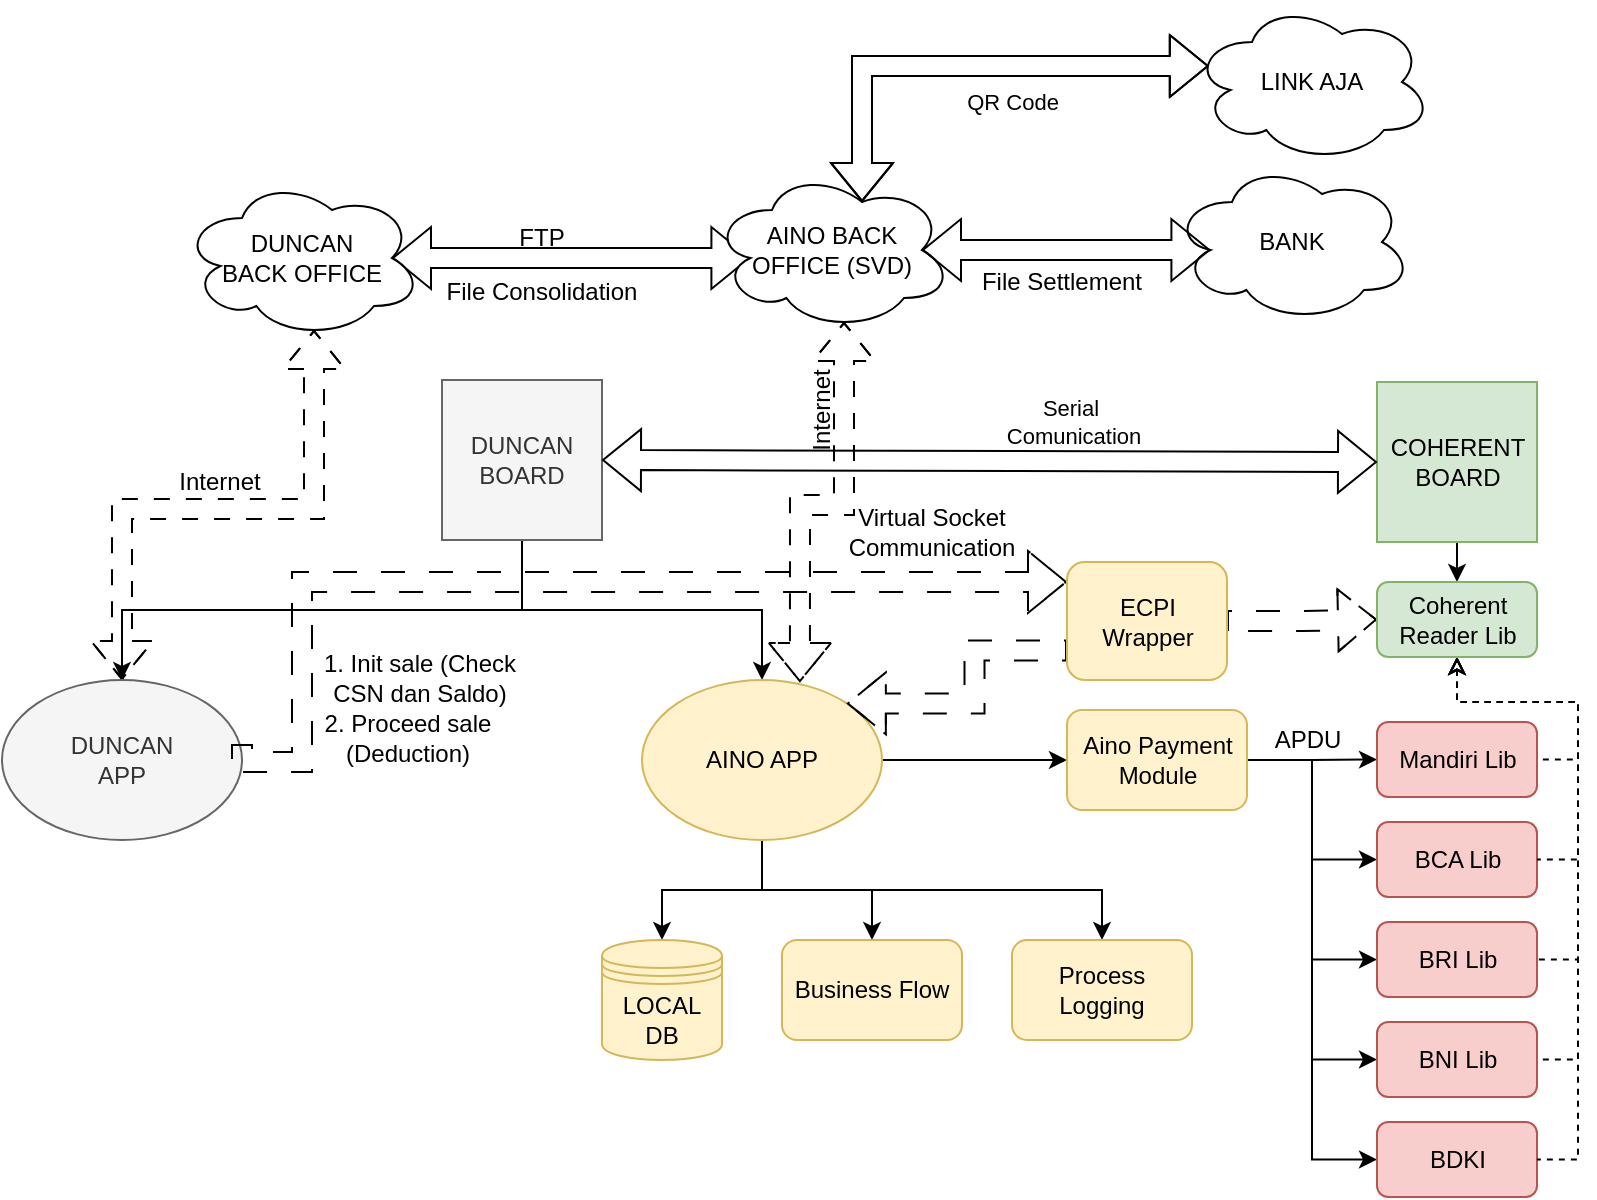 <mxfile version="20.8.18" type="github" pages="2">
  <diagram name="Arsitektur" id="w2Bk5KoGZhnGjairzhCH">
    <mxGraphModel dx="1730" dy="459" grid="1" gridSize="10" guides="1" tooltips="1" connect="1" arrows="1" fold="1" page="1" pageScale="1" pageWidth="850" pageHeight="1100" math="0" shadow="0">
      <root>
        <mxCell id="0" />
        <mxCell id="1" parent="0" />
        <mxCell id="xAhQwwV3kyDmJ1LG9re3-2" style="edgeStyle=orthogonalEdgeStyle;shape=flexArrow;rounded=0;orthogonalLoop=1;jettySize=auto;html=1;exitX=0.55;exitY=0.95;exitDx=0;exitDy=0;exitPerimeter=0;dashed=1;dashPattern=8 8;strokeColor=default;startArrow=block;startFill=0;endArrow=block;endFill=0;" edge="1" parent="1" source="NlayDABv6sN1QFwKLQ2G-1" target="NlayDABv6sN1QFwKLQ2G-12">
          <mxGeometry relative="1" as="geometry" />
        </mxCell>
        <mxCell id="xAhQwwV3kyDmJ1LG9re3-3" style="edgeStyle=orthogonalEdgeStyle;shape=flexArrow;rounded=0;orthogonalLoop=1;jettySize=auto;html=1;exitX=0.875;exitY=0.5;exitDx=0;exitDy=0;exitPerimeter=0;entryX=0.16;entryY=0.55;entryDx=0;entryDy=0;entryPerimeter=0;strokeColor=default;startArrow=block;startFill=0;endArrow=block;endFill=0;" edge="1" parent="1" source="NlayDABv6sN1QFwKLQ2G-1" target="NlayDABv6sN1QFwKLQ2G-2">
          <mxGeometry relative="1" as="geometry" />
        </mxCell>
        <mxCell id="NlayDABv6sN1QFwKLQ2G-1" value="&lt;div&gt;DUNCAN&lt;/div&gt;&lt;div&gt;BACK OFFICE&lt;/div&gt;" style="ellipse;shape=cloud;whiteSpace=wrap;html=1;" vertex="1" parent="1">
          <mxGeometry x="30" y="98" width="120" height="80" as="geometry" />
        </mxCell>
        <mxCell id="xAhQwwV3kyDmJ1LG9re3-1" style="edgeStyle=orthogonalEdgeStyle;shape=flexArrow;rounded=0;orthogonalLoop=1;jettySize=auto;html=1;exitX=0.55;exitY=0.95;exitDx=0;exitDy=0;exitPerimeter=0;entryX=0.658;entryY=0.013;entryDx=0;entryDy=0;entryPerimeter=0;strokeColor=default;startArrow=block;startFill=0;endArrow=block;endFill=0;dashed=1;dashPattern=8 8;" edge="1" parent="1" source="NlayDABv6sN1QFwKLQ2G-2" target="NlayDABv6sN1QFwKLQ2G-16">
          <mxGeometry relative="1" as="geometry" />
        </mxCell>
        <mxCell id="NlayDABv6sN1QFwKLQ2G-2" value="&lt;div&gt;AINO BACK&lt;/div&gt;&lt;div&gt;OFFICE (SVD)&lt;/div&gt;" style="ellipse;shape=cloud;whiteSpace=wrap;html=1;" vertex="1" parent="1">
          <mxGeometry x="295" y="94" width="120" height="80" as="geometry" />
        </mxCell>
        <mxCell id="NlayDABv6sN1QFwKLQ2G-4" value="&lt;div&gt;FTP&lt;/div&gt;" style="text;html=1;strokeColor=none;fillColor=none;align=center;verticalAlign=middle;whiteSpace=wrap;rounded=0;" vertex="1" parent="1">
          <mxGeometry x="180" y="113" width="60" height="30" as="geometry" />
        </mxCell>
        <mxCell id="NlayDABv6sN1QFwKLQ2G-5" value="&lt;div&gt;File Consolidation&lt;/div&gt;" style="text;html=1;strokeColor=none;fillColor=none;align=center;verticalAlign=middle;whiteSpace=wrap;rounded=0;" vertex="1" parent="1">
          <mxGeometry x="160" y="140" width="100" height="30" as="geometry" />
        </mxCell>
        <mxCell id="NlayDABv6sN1QFwKLQ2G-6" style="edgeStyle=orthogonalEdgeStyle;rounded=0;orthogonalLoop=1;jettySize=auto;html=1;exitX=0.5;exitY=1;exitDx=0;exitDy=0;entryX=0.5;entryY=0;entryDx=0;entryDy=0;" edge="1" parent="1" source="NlayDABv6sN1QFwKLQ2G-8" target="NlayDABv6sN1QFwKLQ2G-12">
          <mxGeometry relative="1" as="geometry" />
        </mxCell>
        <mxCell id="NlayDABv6sN1QFwKLQ2G-7" style="edgeStyle=orthogonalEdgeStyle;rounded=0;orthogonalLoop=1;jettySize=auto;html=1;exitX=0.5;exitY=1;exitDx=0;exitDy=0;entryX=0.5;entryY=0;entryDx=0;entryDy=0;" edge="1" parent="1" source="NlayDABv6sN1QFwKLQ2G-8" target="NlayDABv6sN1QFwKLQ2G-16">
          <mxGeometry relative="1" as="geometry" />
        </mxCell>
        <mxCell id="NlayDABv6sN1QFwKLQ2G-8" value="&lt;div&gt;DUNCAN&lt;/div&gt;&lt;div&gt;BOARD&lt;/div&gt;" style="whiteSpace=wrap;html=1;aspect=fixed;fillColor=#f5f5f5;fontColor=#333333;strokeColor=#666666;" vertex="1" parent="1">
          <mxGeometry x="160" y="199" width="80" height="80" as="geometry" />
        </mxCell>
        <mxCell id="NlayDABv6sN1QFwKLQ2G-66" style="edgeStyle=orthogonalEdgeStyle;rounded=0;orthogonalLoop=1;jettySize=auto;html=1;exitX=0.5;exitY=1;exitDx=0;exitDy=0;dashed=1;dashPattern=12 12;strokeColor=default;" edge="1" parent="1" source="NlayDABv6sN1QFwKLQ2G-11" target="NlayDABv6sN1QFwKLQ2G-63">
          <mxGeometry relative="1" as="geometry" />
        </mxCell>
        <mxCell id="NlayDABv6sN1QFwKLQ2G-11" value="&lt;div&gt;COHERENT&lt;/div&gt;&lt;div&gt;BOARD&lt;/div&gt;" style="whiteSpace=wrap;html=1;aspect=fixed;fillColor=#d5e8d4;strokeColor=#82b366;" vertex="1" parent="1">
          <mxGeometry x="627.5" y="200" width="80" height="80" as="geometry" />
        </mxCell>
        <mxCell id="NlayDABv6sN1QFwKLQ2G-12" value="DUNCAN&lt;br&gt;APP" style="ellipse;whiteSpace=wrap;html=1;fillColor=#f5f5f5;fontColor=#333333;strokeColor=#666666;" vertex="1" parent="1">
          <mxGeometry x="-60" y="349" width="120" height="80" as="geometry" />
        </mxCell>
        <mxCell id="NlayDABv6sN1QFwKLQ2G-13" style="edgeStyle=orthogonalEdgeStyle;rounded=0;orthogonalLoop=1;jettySize=auto;html=1;exitX=0.5;exitY=1;exitDx=0;exitDy=0;" edge="1" parent="1" source="NlayDABv6sN1QFwKLQ2G-16" target="NlayDABv6sN1QFwKLQ2G-17">
          <mxGeometry relative="1" as="geometry" />
        </mxCell>
        <mxCell id="NlayDABv6sN1QFwKLQ2G-14" style="edgeStyle=orthogonalEdgeStyle;rounded=0;orthogonalLoop=1;jettySize=auto;html=1;exitX=0.5;exitY=1;exitDx=0;exitDy=0;" edge="1" parent="1" source="NlayDABv6sN1QFwKLQ2G-16" target="NlayDABv6sN1QFwKLQ2G-18">
          <mxGeometry relative="1" as="geometry" />
        </mxCell>
        <mxCell id="NlayDABv6sN1QFwKLQ2G-15" style="edgeStyle=orthogonalEdgeStyle;rounded=0;orthogonalLoop=1;jettySize=auto;html=1;exitX=0.5;exitY=1;exitDx=0;exitDy=0;" edge="1" parent="1" source="NlayDABv6sN1QFwKLQ2G-16" target="NlayDABv6sN1QFwKLQ2G-19">
          <mxGeometry relative="1" as="geometry" />
        </mxCell>
        <mxCell id="NlayDABv6sN1QFwKLQ2G-43" style="edgeStyle=orthogonalEdgeStyle;rounded=0;orthogonalLoop=1;jettySize=auto;html=1;exitX=1;exitY=0.5;exitDx=0;exitDy=0;" edge="1" parent="1" source="NlayDABv6sN1QFwKLQ2G-16" target="NlayDABv6sN1QFwKLQ2G-31">
          <mxGeometry relative="1" as="geometry" />
        </mxCell>
        <mxCell id="NlayDABv6sN1QFwKLQ2G-16" value="&lt;div&gt;AINO APP&lt;/div&gt;" style="ellipse;whiteSpace=wrap;html=1;fillColor=#fff2cc;strokeColor=#d6b656;" vertex="1" parent="1">
          <mxGeometry x="260" y="349" width="120" height="80" as="geometry" />
        </mxCell>
        <mxCell id="NlayDABv6sN1QFwKLQ2G-17" value="&lt;div&gt;LOCAL DB&lt;/div&gt;" style="shape=datastore;whiteSpace=wrap;html=1;fillColor=#fff2cc;strokeColor=#d6b656;" vertex="1" parent="1">
          <mxGeometry x="240" y="479" width="60" height="60" as="geometry" />
        </mxCell>
        <mxCell id="NlayDABv6sN1QFwKLQ2G-18" value="Business Flow" style="rounded=1;whiteSpace=wrap;html=1;fillColor=#fff2cc;strokeColor=#d6b656;" vertex="1" parent="1">
          <mxGeometry x="330" y="479" width="90" height="50" as="geometry" />
        </mxCell>
        <mxCell id="NlayDABv6sN1QFwKLQ2G-19" value="&lt;div&gt;Process&lt;/div&gt;&lt;div&gt;Logging&lt;br&gt;&lt;/div&gt;" style="rounded=1;whiteSpace=wrap;html=1;fillColor=#fff2cc;strokeColor=#d6b656;" vertex="1" parent="1">
          <mxGeometry x="445" y="479" width="90" height="50" as="geometry" />
        </mxCell>
        <mxCell id="NlayDABv6sN1QFwKLQ2G-21" value="Virtual Socket Communication" style="text;html=1;strokeColor=none;fillColor=none;align=center;verticalAlign=middle;whiteSpace=wrap;rounded=0;" vertex="1" parent="1">
          <mxGeometry x="365" y="260" width="80" height="30" as="geometry" />
        </mxCell>
        <mxCell id="NlayDABv6sN1QFwKLQ2G-24" value="" style="shape=flexArrow;endArrow=classic;startArrow=classic;html=1;rounded=0;exitX=1;exitY=0.5;exitDx=0;exitDy=0;entryX=0;entryY=0.5;entryDx=0;entryDy=0;" edge="1" parent="1" source="NlayDABv6sN1QFwKLQ2G-8" target="NlayDABv6sN1QFwKLQ2G-11">
          <mxGeometry width="100" height="100" relative="1" as="geometry">
            <mxPoint x="390" y="329" as="sourcePoint" />
            <mxPoint x="490" y="229" as="targetPoint" />
          </mxGeometry>
        </mxCell>
        <mxCell id="NlayDABv6sN1QFwKLQ2G-25" value="&lt;div&gt;Serial&lt;/div&gt;&amp;nbsp;Comunication" style="edgeLabel;html=1;align=center;verticalAlign=middle;resizable=0;points=[];" vertex="1" connectable="0" parent="NlayDABv6sN1QFwKLQ2G-24">
          <mxGeometry x="0.226" y="-2" relative="1" as="geometry">
            <mxPoint x="-4" y="-22" as="offset" />
          </mxGeometry>
        </mxCell>
        <mxCell id="NlayDABv6sN1QFwKLQ2G-26" style="edgeStyle=orthogonalEdgeStyle;rounded=0;orthogonalLoop=1;jettySize=auto;html=1;exitX=1;exitY=0.5;exitDx=0;exitDy=0;" edge="1" parent="1" source="NlayDABv6sN1QFwKLQ2G-31" target="NlayDABv6sN1QFwKLQ2G-33">
          <mxGeometry relative="1" as="geometry" />
        </mxCell>
        <mxCell id="NlayDABv6sN1QFwKLQ2G-27" style="edgeStyle=orthogonalEdgeStyle;rounded=0;orthogonalLoop=1;jettySize=auto;html=1;exitX=1;exitY=0.5;exitDx=0;exitDy=0;entryX=0;entryY=0.5;entryDx=0;entryDy=0;" edge="1" parent="1" source="NlayDABv6sN1QFwKLQ2G-31" target="NlayDABv6sN1QFwKLQ2G-34">
          <mxGeometry relative="1" as="geometry" />
        </mxCell>
        <mxCell id="NlayDABv6sN1QFwKLQ2G-28" style="edgeStyle=orthogonalEdgeStyle;rounded=0;orthogonalLoop=1;jettySize=auto;html=1;exitX=1;exitY=0.5;exitDx=0;exitDy=0;entryX=0;entryY=0.5;entryDx=0;entryDy=0;" edge="1" parent="1" source="NlayDABv6sN1QFwKLQ2G-31" target="NlayDABv6sN1QFwKLQ2G-35">
          <mxGeometry relative="1" as="geometry" />
        </mxCell>
        <mxCell id="NlayDABv6sN1QFwKLQ2G-29" style="edgeStyle=orthogonalEdgeStyle;rounded=0;orthogonalLoop=1;jettySize=auto;html=1;exitX=1;exitY=0.5;exitDx=0;exitDy=0;entryX=0;entryY=0.5;entryDx=0;entryDy=0;" edge="1" parent="1" source="NlayDABv6sN1QFwKLQ2G-31" target="NlayDABv6sN1QFwKLQ2G-36">
          <mxGeometry relative="1" as="geometry" />
        </mxCell>
        <mxCell id="NlayDABv6sN1QFwKLQ2G-30" style="edgeStyle=orthogonalEdgeStyle;rounded=0;orthogonalLoop=1;jettySize=auto;html=1;exitX=1;exitY=0.5;exitDx=0;exitDy=0;entryX=0;entryY=0.5;entryDx=0;entryDy=0;" edge="1" parent="1" source="NlayDABv6sN1QFwKLQ2G-31" target="NlayDABv6sN1QFwKLQ2G-37">
          <mxGeometry relative="1" as="geometry" />
        </mxCell>
        <mxCell id="NlayDABv6sN1QFwKLQ2G-31" value="&lt;div&gt;Aino Payment&lt;/div&gt;&lt;div&gt;Module&lt;br&gt;&lt;/div&gt;" style="rounded=1;whiteSpace=wrap;html=1;fillColor=#fff2cc;strokeColor=#d6b656;" vertex="1" parent="1">
          <mxGeometry x="472.5" y="364" width="90" height="50" as="geometry" />
        </mxCell>
        <mxCell id="NlayDABv6sN1QFwKLQ2G-65" style="edgeStyle=orthogonalEdgeStyle;shape=flexArrow;rounded=0;orthogonalLoop=1;jettySize=auto;html=1;exitX=1;exitY=0.5;exitDx=0;exitDy=0;entryX=0;entryY=0.5;entryDx=0;entryDy=0;dashed=1;dashPattern=12 12;strokeColor=default;" edge="1" parent="1" source="e-P9x76uE63fHJefqGzV-6" target="NlayDABv6sN1QFwKLQ2G-63">
          <mxGeometry relative="1" as="geometry">
            <mxPoint x="552.5" y="330.25" as="sourcePoint" />
          </mxGeometry>
        </mxCell>
        <mxCell id="NlayDABv6sN1QFwKLQ2G-33" value="Mandiri Lib" style="rounded=1;whiteSpace=wrap;html=1;fillColor=#f8cecc;strokeColor=#b85450;" vertex="1" parent="1">
          <mxGeometry x="627.5" y="370" width="80" height="37.5" as="geometry" />
        </mxCell>
        <mxCell id="NlayDABv6sN1QFwKLQ2G-34" value="BCA Lib" style="rounded=1;whiteSpace=wrap;html=1;fillColor=#f8cecc;strokeColor=#b85450;" vertex="1" parent="1">
          <mxGeometry x="627.5" y="420" width="80" height="37.5" as="geometry" />
        </mxCell>
        <mxCell id="NlayDABv6sN1QFwKLQ2G-35" value="BRI Lib" style="rounded=1;whiteSpace=wrap;html=1;fillColor=#f8cecc;strokeColor=#b85450;" vertex="1" parent="1">
          <mxGeometry x="627.5" y="470" width="80" height="37.5" as="geometry" />
        </mxCell>
        <mxCell id="NlayDABv6sN1QFwKLQ2G-36" value="BNI Lib" style="rounded=1;whiteSpace=wrap;html=1;fillColor=#f8cecc;strokeColor=#b85450;" vertex="1" parent="1">
          <mxGeometry x="627.5" y="520" width="80" height="37.5" as="geometry" />
        </mxCell>
        <mxCell id="NlayDABv6sN1QFwKLQ2G-37" value="&lt;div&gt;BDKI&lt;/div&gt;" style="rounded=1;whiteSpace=wrap;html=1;fillColor=#f8cecc;strokeColor=#b85450;" vertex="1" parent="1">
          <mxGeometry x="627.5" y="570" width="80" height="37.5" as="geometry" />
        </mxCell>
        <mxCell id="NlayDABv6sN1QFwKLQ2G-40" value="BANK" style="ellipse;shape=cloud;whiteSpace=wrap;html=1;" vertex="1" parent="1">
          <mxGeometry x="525" y="90" width="120" height="80" as="geometry" />
        </mxCell>
        <mxCell id="NlayDABv6sN1QFwKLQ2G-41" value="" style="shape=flexArrow;endArrow=classic;startArrow=classic;html=1;rounded=0;entryX=0.16;entryY=0.55;entryDx=0;entryDy=0;entryPerimeter=0;exitX=0.875;exitY=0.5;exitDx=0;exitDy=0;exitPerimeter=0;" edge="1" parent="1" source="NlayDABv6sN1QFwKLQ2G-2" target="NlayDABv6sN1QFwKLQ2G-40">
          <mxGeometry width="100" height="100" relative="1" as="geometry">
            <mxPoint x="337" y="403" as="sourcePoint" />
            <mxPoint x="371" y="180" as="targetPoint" />
          </mxGeometry>
        </mxCell>
        <mxCell id="NlayDABv6sN1QFwKLQ2G-42" value="&lt;div&gt;File Settlement&lt;br&gt;&lt;/div&gt;" style="text;html=1;strokeColor=none;fillColor=none;align=center;verticalAlign=middle;whiteSpace=wrap;rounded=0;" vertex="1" parent="1">
          <mxGeometry x="420" y="135" width="100" height="30" as="geometry" />
        </mxCell>
        <mxCell id="NlayDABv6sN1QFwKLQ2G-68" style="edgeStyle=orthogonalEdgeStyle;rounded=0;orthogonalLoop=1;jettySize=auto;html=1;exitX=0.5;exitY=1;exitDx=0;exitDy=0;entryX=1;entryY=0.5;entryDx=0;entryDy=0;dashed=1;strokeColor=default;startArrow=classic;startFill=0;endArrow=none;endFill=0;" edge="1" parent="1" source="NlayDABv6sN1QFwKLQ2G-63" target="NlayDABv6sN1QFwKLQ2G-33">
          <mxGeometry relative="1" as="geometry">
            <Array as="points">
              <mxPoint x="668" y="360" />
              <mxPoint x="728" y="360" />
              <mxPoint x="728" y="389" />
            </Array>
          </mxGeometry>
        </mxCell>
        <mxCell id="NlayDABv6sN1QFwKLQ2G-70" style="edgeStyle=orthogonalEdgeStyle;rounded=0;orthogonalLoop=1;jettySize=auto;html=1;exitX=0.5;exitY=1;exitDx=0;exitDy=0;entryX=1;entryY=0.5;entryDx=0;entryDy=0;dashed=1;strokeColor=default;startArrow=classic;startFill=0;endArrow=none;endFill=0;" edge="1" parent="1" source="NlayDABv6sN1QFwKLQ2G-63" target="NlayDABv6sN1QFwKLQ2G-34">
          <mxGeometry relative="1" as="geometry">
            <Array as="points">
              <mxPoint x="668" y="360" />
              <mxPoint x="728" y="360" />
              <mxPoint x="728" y="439" />
            </Array>
          </mxGeometry>
        </mxCell>
        <mxCell id="NlayDABv6sN1QFwKLQ2G-71" style="edgeStyle=orthogonalEdgeStyle;rounded=0;orthogonalLoop=1;jettySize=auto;html=1;exitX=0.5;exitY=1;exitDx=0;exitDy=0;entryX=1;entryY=0.5;entryDx=0;entryDy=0;dashed=1;strokeColor=default;startArrow=classic;startFill=0;endArrow=none;endFill=0;" edge="1" parent="1" source="NlayDABv6sN1QFwKLQ2G-63" target="NlayDABv6sN1QFwKLQ2G-35">
          <mxGeometry relative="1" as="geometry">
            <Array as="points">
              <mxPoint x="668" y="360" />
              <mxPoint x="728" y="360" />
              <mxPoint x="728" y="489" />
            </Array>
          </mxGeometry>
        </mxCell>
        <mxCell id="NlayDABv6sN1QFwKLQ2G-72" style="edgeStyle=orthogonalEdgeStyle;rounded=0;orthogonalLoop=1;jettySize=auto;html=1;exitX=0.5;exitY=1;exitDx=0;exitDy=0;entryX=1;entryY=0.5;entryDx=0;entryDy=0;dashed=1;strokeColor=default;startArrow=classic;startFill=0;endArrow=none;endFill=0;" edge="1" parent="1" source="NlayDABv6sN1QFwKLQ2G-63" target="NlayDABv6sN1QFwKLQ2G-36">
          <mxGeometry relative="1" as="geometry">
            <Array as="points">
              <mxPoint x="668" y="360" />
              <mxPoint x="728" y="360" />
              <mxPoint x="728" y="539" />
            </Array>
          </mxGeometry>
        </mxCell>
        <mxCell id="NlayDABv6sN1QFwKLQ2G-73" style="edgeStyle=orthogonalEdgeStyle;rounded=0;orthogonalLoop=1;jettySize=auto;html=1;exitX=0.5;exitY=1;exitDx=0;exitDy=0;entryX=1;entryY=0.5;entryDx=0;entryDy=0;dashed=1;strokeColor=default;startArrow=classic;startFill=0;endArrow=none;endFill=0;" edge="1" parent="1" source="NlayDABv6sN1QFwKLQ2G-63" target="NlayDABv6sN1QFwKLQ2G-37">
          <mxGeometry relative="1" as="geometry">
            <Array as="points">
              <mxPoint x="668" y="360" />
              <mxPoint x="728" y="360" />
              <mxPoint x="728" y="589" />
            </Array>
          </mxGeometry>
        </mxCell>
        <mxCell id="NlayDABv6sN1QFwKLQ2G-63" value="&lt;div&gt;Coherent Reader Lib&lt;/div&gt;" style="rounded=1;whiteSpace=wrap;html=1;fillColor=#d5e8d4;strokeColor=#82b366;" vertex="1" parent="1">
          <mxGeometry x="627.5" y="300" width="80" height="37.5" as="geometry" />
        </mxCell>
        <mxCell id="NlayDABv6sN1QFwKLQ2G-67" value="&lt;div&gt;APDU&lt;/div&gt;" style="text;html=1;strokeColor=none;fillColor=none;align=center;verticalAlign=middle;whiteSpace=wrap;rounded=0;" vertex="1" parent="1">
          <mxGeometry x="557.5" y="364" width="70" height="30" as="geometry" />
        </mxCell>
        <mxCell id="ZBDRCNdPRJR7aOCH00S1-2" style="edgeStyle=orthogonalEdgeStyle;shape=flexArrow;rounded=0;orthogonalLoop=1;jettySize=auto;html=1;exitX=0.07;exitY=0.4;exitDx=0;exitDy=0;exitPerimeter=0;entryX=0.625;entryY=0.2;entryDx=0;entryDy=0;entryPerimeter=0;strokeColor=default;startArrow=block;startFill=0;endArrow=block;endFill=0;" edge="1" parent="1" source="NlayDABv6sN1QFwKLQ2G-75" target="NlayDABv6sN1QFwKLQ2G-2">
          <mxGeometry relative="1" as="geometry" />
        </mxCell>
        <mxCell id="NlayDABv6sN1QFwKLQ2G-75" value="LINK AJA" style="ellipse;shape=cloud;whiteSpace=wrap;html=1;" vertex="1" parent="1">
          <mxGeometry x="535" y="10" width="120" height="80" as="geometry" />
        </mxCell>
        <mxCell id="e-P9x76uE63fHJefqGzV-2" value="1. Init sale (Check CSN dan Saldo)" style="text;html=1;strokeColor=none;fillColor=none;align=center;verticalAlign=middle;whiteSpace=wrap;rounded=0;" vertex="1" parent="1">
          <mxGeometry x="99" y="333" width="100" height="30" as="geometry" />
        </mxCell>
        <mxCell id="e-P9x76uE63fHJefqGzV-3" value="2. Proceed sale (Deduction)" style="text;html=1;strokeColor=none;fillColor=none;align=center;verticalAlign=middle;whiteSpace=wrap;rounded=0;" vertex="1" parent="1">
          <mxGeometry x="93" y="363" width="100" height="30" as="geometry" />
        </mxCell>
        <mxCell id="e-P9x76uE63fHJefqGzV-5" style="edgeStyle=orthogonalEdgeStyle;shape=flexArrow;rounded=0;orthogonalLoop=1;jettySize=auto;html=1;exitX=1;exitY=0.4;exitDx=0;exitDy=0;dashed=1;dashPattern=12 12;strokeColor=default;exitPerimeter=0;" edge="1" parent="1" target="e-P9x76uE63fHJefqGzV-6" source="NlayDABv6sN1QFwKLQ2G-12">
          <mxGeometry relative="1" as="geometry">
            <mxPoint x="362" y="319.5" as="sourcePoint" />
            <Array as="points">
              <mxPoint x="60" y="390" />
              <mxPoint x="90" y="390" />
              <mxPoint x="90" y="300" />
            </Array>
            <mxPoint x="480" y="300" as="targetPoint" />
          </mxGeometry>
        </mxCell>
        <mxCell id="e-P9x76uE63fHJefqGzV-11" style="edgeStyle=orthogonalEdgeStyle;rounded=0;orthogonalLoop=1;jettySize=auto;html=1;exitX=0;exitY=0.75;exitDx=0;exitDy=0;entryX=1;entryY=0;entryDx=0;entryDy=0;strokeColor=default;startArrow=none;startFill=0;endArrow=block;endFill=0;shape=flexArrow;dashed=1;dashPattern=12 12;" edge="1" parent="1" source="e-P9x76uE63fHJefqGzV-6" target="NlayDABv6sN1QFwKLQ2G-16">
          <mxGeometry relative="1" as="geometry" />
        </mxCell>
        <mxCell id="e-P9x76uE63fHJefqGzV-6" value="&lt;div&gt;ECPI&lt;/div&gt;&lt;div&gt;Wrapper&lt;br&gt;&lt;/div&gt;" style="rounded=1;whiteSpace=wrap;html=1;fillColor=#fff2cc;strokeColor=#d6b656;" vertex="1" parent="1">
          <mxGeometry x="472.5" y="290" width="80" height="59" as="geometry" />
        </mxCell>
        <mxCell id="ZBDRCNdPRJR7aOCH00S1-3" value="&lt;div&gt;QR Code&lt;/div&gt;" style="edgeLabel;html=1;align=center;verticalAlign=middle;resizable=0;points=[];" vertex="1" connectable="0" parent="1">
          <mxGeometry x="445.004" y="60.002" as="geometry" />
        </mxCell>
        <mxCell id="xAhQwwV3kyDmJ1LG9re3-4" value="Internet" style="text;html=1;strokeColor=none;fillColor=none;align=center;verticalAlign=middle;whiteSpace=wrap;rounded=0;" vertex="1" parent="1">
          <mxGeometry x="-1" y="235" width="100" height="30" as="geometry" />
        </mxCell>
        <mxCell id="xAhQwwV3kyDmJ1LG9re3-5" value="Internet" style="text;html=1;strokeColor=none;fillColor=none;align=center;verticalAlign=middle;whiteSpace=wrap;rounded=0;rotation=-90;" vertex="1" parent="1">
          <mxGeometry x="300" y="199" width="100" height="30" as="geometry" />
        </mxCell>
      </root>
    </mxGraphModel>
  </diagram>
  <diagram id="9b9oU4BI4jaZKSgN-Czn" name="Sequence">
    <mxGraphModel dx="880" dy="459" grid="1" gridSize="10" guides="1" tooltips="1" connect="1" arrows="1" fold="1" page="1" pageScale="1" pageWidth="850" pageHeight="1100" math="0" shadow="0">
      <root>
        <mxCell id="0" />
        <mxCell id="1" parent="0" />
        <mxCell id="DkZN49h3XFGiAf7VtX6_-2" value="&lt;div&gt;START&lt;/div&gt;" style="ellipse;whiteSpace=wrap;html=1;" vertex="1" parent="1">
          <mxGeometry x="160" y="80" width="120" height="80" as="geometry" />
        </mxCell>
        <mxCell id="DkZN49h3XFGiAf7VtX6_-3" value="Permintaan Parkir" style="rounded=0;whiteSpace=wrap;html=1;" vertex="1" parent="1">
          <mxGeometry x="160" y="190" width="120" height="60" as="geometry" />
        </mxCell>
        <mxCell id="DkZN49h3XFGiAf7VtX6_-5" value="Mengisi No. Plat Kendaraan" style="rounded=0;whiteSpace=wrap;html=1;" vertex="1" parent="1">
          <mxGeometry x="160" y="290" width="120" height="60" as="geometry" />
        </mxCell>
        <mxCell id="DkZN49h3XFGiAf7VtX6_-6" value="&lt;div&gt;Mulai Perhitungan Waktu Parkir&lt;/div&gt;" style="rounded=0;whiteSpace=wrap;html=1;" vertex="1" parent="1">
          <mxGeometry x="160" y="480" width="120" height="60" as="geometry" />
        </mxCell>
        <mxCell id="DkZN49h3XFGiAf7VtX6_-12" value="Generate QR Online Ticket" style="rounded=0;whiteSpace=wrap;html=1;" vertex="1" parent="1">
          <mxGeometry x="160" y="380" width="120" height="60" as="geometry" />
        </mxCell>
        <mxCell id="DkZN49h3XFGiAf7VtX6_-24" style="edgeStyle=orthogonalEdgeStyle;rounded=0;orthogonalLoop=1;jettySize=auto;html=1;exitX=0.5;exitY=1;exitDx=0;exitDy=0;strokeColor=default;startArrow=none;startFill=0;endArrow=classic;endFill=1;" edge="1" parent="1" source="DkZN49h3XFGiAf7VtX6_-14" target="DkZN49h3XFGiAf7VtX6_-19">
          <mxGeometry relative="1" as="geometry" />
        </mxCell>
        <mxCell id="DkZN49h3XFGiAf7VtX6_-14" value="Permintaan Selesai Parkir" style="rounded=0;whiteSpace=wrap;html=1;" vertex="1" parent="1">
          <mxGeometry x="500" y="190" width="120" height="60" as="geometry" />
        </mxCell>
        <mxCell id="DkZN49h3XFGiAf7VtX6_-20" style="edgeStyle=orthogonalEdgeStyle;rounded=0;orthogonalLoop=1;jettySize=auto;html=1;exitX=0.5;exitY=1;exitDx=0;exitDy=0;entryX=0.5;entryY=0;entryDx=0;entryDy=0;strokeColor=default;startArrow=none;startFill=0;endArrow=classic;endFill=1;" edge="1" parent="1" source="DkZN49h3XFGiAf7VtX6_-15" target="DkZN49h3XFGiAf7VtX6_-17">
          <mxGeometry relative="1" as="geometry" />
        </mxCell>
        <mxCell id="DkZN49h3XFGiAf7VtX6_-21" style="edgeStyle=orthogonalEdgeStyle;rounded=0;orthogonalLoop=1;jettySize=auto;html=1;exitX=0.5;exitY=1;exitDx=0;exitDy=0;strokeColor=default;startArrow=none;startFill=0;endArrow=classic;endFill=1;" edge="1" parent="1" source="DkZN49h3XFGiAf7VtX6_-15" target="DkZN49h3XFGiAf7VtX6_-16">
          <mxGeometry relative="1" as="geometry" />
        </mxCell>
        <mxCell id="DkZN49h3XFGiAf7VtX6_-15" value="Pilihan Pembayaran" style="rounded=0;whiteSpace=wrap;html=1;" vertex="1" parent="1">
          <mxGeometry x="500" y="380" width="120" height="60" as="geometry" />
        </mxCell>
        <mxCell id="DkZN49h3XFGiAf7VtX6_-16" value="QR" style="rounded=0;whiteSpace=wrap;html=1;" vertex="1" parent="1">
          <mxGeometry x="410" y="480" width="120" height="60" as="geometry" />
        </mxCell>
        <mxCell id="DkZN49h3XFGiAf7VtX6_-17" value="Card" style="rounded=0;whiteSpace=wrap;html=1;" vertex="1" parent="1">
          <mxGeometry x="600" y="480" width="120" height="60" as="geometry" />
        </mxCell>
        <mxCell id="DkZN49h3XFGiAf7VtX6_-25" style="edgeStyle=orthogonalEdgeStyle;rounded=0;orthogonalLoop=1;jettySize=auto;html=1;exitX=0.5;exitY=1;exitDx=0;exitDy=0;entryX=0.5;entryY=0;entryDx=0;entryDy=0;strokeColor=default;startArrow=none;startFill=0;endArrow=classic;endFill=1;" edge="1" parent="1" source="DkZN49h3XFGiAf7VtX6_-19" target="DkZN49h3XFGiAf7VtX6_-15">
          <mxGeometry relative="1" as="geometry" />
        </mxCell>
        <mxCell id="DkZN49h3XFGiAf7VtX6_-19" value="Mengisi No. Plat Kendaraan" style="rounded=0;whiteSpace=wrap;html=1;" vertex="1" parent="1">
          <mxGeometry x="500" y="290" width="120" height="60" as="geometry" />
        </mxCell>
        <mxCell id="DkZN49h3XFGiAf7VtX6_-23" style="edgeStyle=orthogonalEdgeStyle;rounded=0;orthogonalLoop=1;jettySize=auto;html=1;exitX=0.5;exitY=1;exitDx=0;exitDy=0;strokeColor=default;startArrow=none;startFill=0;endArrow=classic;endFill=1;" edge="1" parent="1" source="DkZN49h3XFGiAf7VtX6_-22" target="DkZN49h3XFGiAf7VtX6_-14">
          <mxGeometry relative="1" as="geometry" />
        </mxCell>
        <mxCell id="DkZN49h3XFGiAf7VtX6_-22" value="&lt;div&gt;START&lt;/div&gt;" style="ellipse;whiteSpace=wrap;html=1;" vertex="1" parent="1">
          <mxGeometry x="500" y="80" width="120" height="80" as="geometry" />
        </mxCell>
      </root>
    </mxGraphModel>
  </diagram>
</mxfile>
